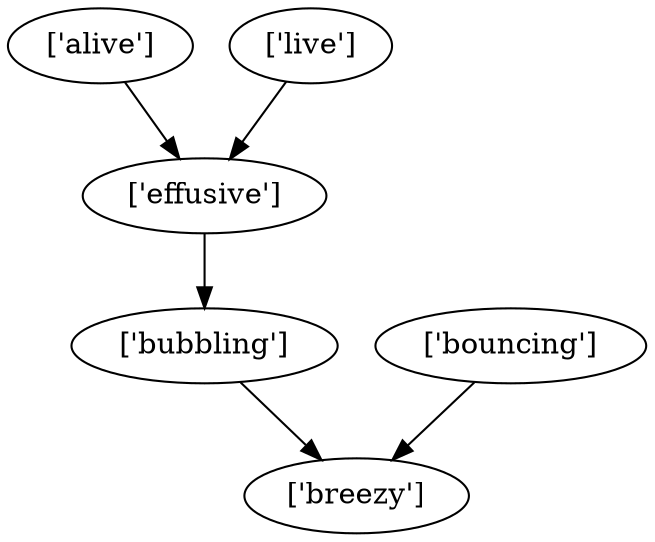 strict digraph  {
	"['alive']" -> "['effusive']";
	"['effusive']" -> "['bubbling']";
	"['bubbling']" -> "['breezy']";
	"['bouncing']" -> "['breezy']";
	"['live']" -> "['effusive']";
}
